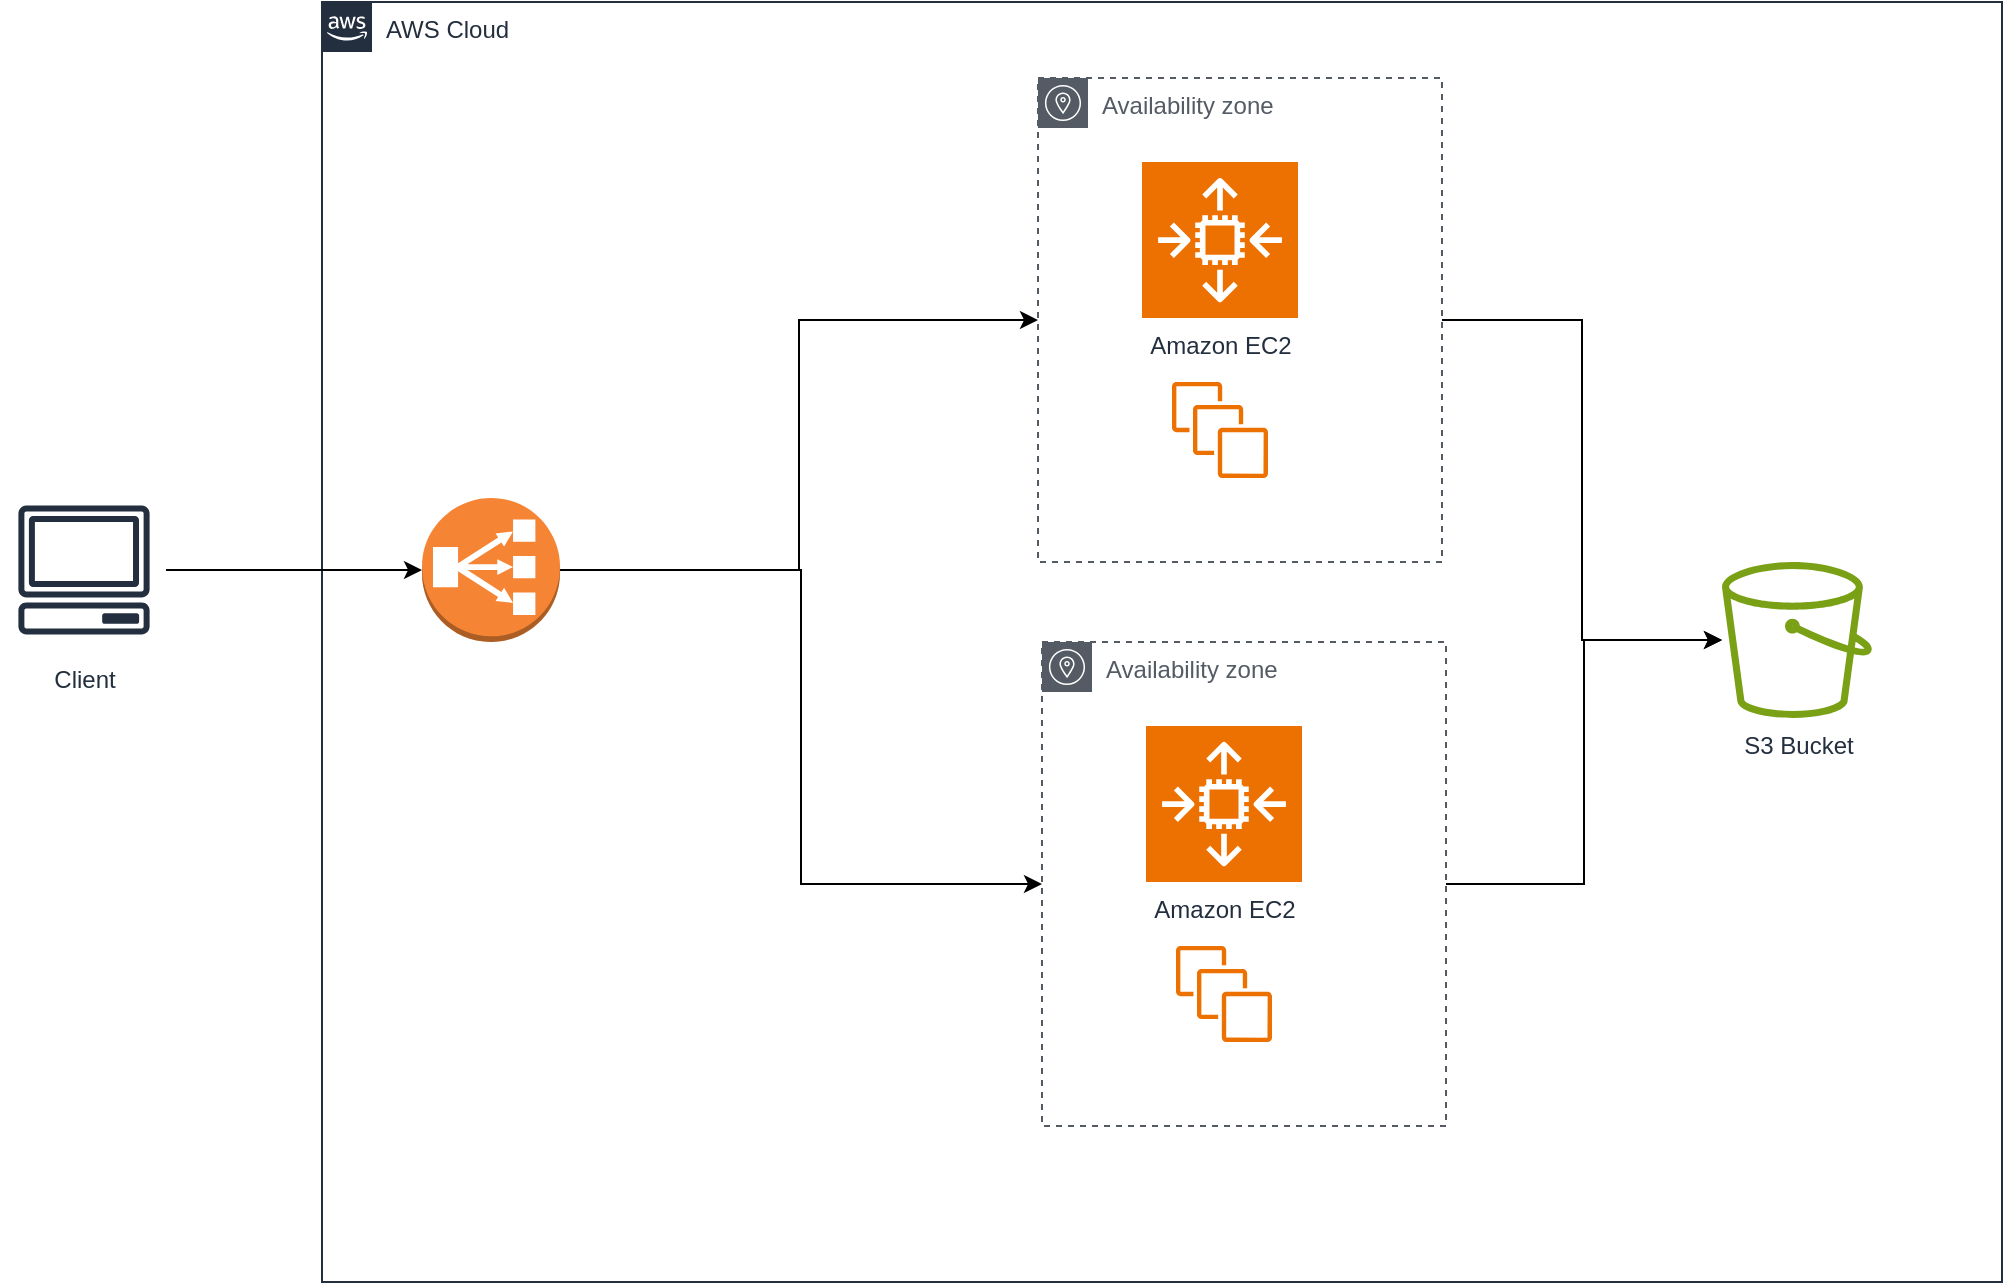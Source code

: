 <mxfile version="24.5.2" type="github">
  <diagram id="Ht1M8jgEwFfnCIfOTk4-" name="Page-1">
    <mxGraphModel dx="1434" dy="738" grid="1" gridSize="10" guides="1" tooltips="1" connect="1" arrows="1" fold="1" page="1" pageScale="1" pageWidth="1169" pageHeight="827" math="0" shadow="0">
      <root>
        <mxCell id="0" />
        <mxCell id="1" parent="0" />
        <mxCell id="UEzPUAAOIrF-is8g5C7q-74" value="AWS Cloud" style="points=[[0,0],[0.25,0],[0.5,0],[0.75,0],[1,0],[1,0.25],[1,0.5],[1,0.75],[1,1],[0.75,1],[0.5,1],[0.25,1],[0,1],[0,0.75],[0,0.5],[0,0.25]];outlineConnect=0;gradientColor=none;html=1;whiteSpace=wrap;fontSize=12;fontStyle=0;shape=mxgraph.aws4.group;grIcon=mxgraph.aws4.group_aws_cloud_alt;strokeColor=#232F3E;fillColor=none;verticalAlign=top;align=left;spacingLeft=30;fontColor=#232F3E;dashed=0;labelBackgroundColor=#ffffff;container=1;pointerEvents=0;collapsible=0;recursiveResize=0;" parent="1" vertex="1">
          <mxGeometry x="200" y="40" width="840" height="640" as="geometry" />
        </mxCell>
        <mxCell id="d8q0x18pSUNEZsN3Uu42-7" value="Amazon EC2" style="sketch=0;points=[[0,0,0],[0.25,0,0],[0.5,0,0],[0.75,0,0],[1,0,0],[0,1,0],[0.25,1,0],[0.5,1,0],[0.75,1,0],[1,1,0],[0,0.25,0],[0,0.5,0],[0,0.75,0],[1,0.25,0],[1,0.5,0],[1,0.75,0]];outlineConnect=0;fontColor=#232F3E;fillColor=#ED7100;strokeColor=#ffffff;dashed=0;verticalLabelPosition=bottom;verticalAlign=top;align=center;html=1;fontSize=12;fontStyle=0;aspect=fixed;shape=mxgraph.aws4.resourceIcon;resIcon=mxgraph.aws4.auto_scaling2;" vertex="1" parent="UEzPUAAOIrF-is8g5C7q-74">
          <mxGeometry x="410" y="80" width="78" height="78" as="geometry" />
        </mxCell>
        <mxCell id="d8q0x18pSUNEZsN3Uu42-9" value="" style="sketch=0;outlineConnect=0;fontColor=#232F3E;gradientColor=none;fillColor=#ED7100;strokeColor=none;dashed=0;verticalLabelPosition=bottom;verticalAlign=top;align=center;html=1;fontSize=12;fontStyle=0;aspect=fixed;pointerEvents=1;shape=mxgraph.aws4.instances;" vertex="1" parent="UEzPUAAOIrF-is8g5C7q-74">
          <mxGeometry x="425" y="190" width="48" height="48" as="geometry" />
        </mxCell>
        <mxCell id="d8q0x18pSUNEZsN3Uu42-26" style="edgeStyle=orthogonalEdgeStyle;rounded=0;orthogonalLoop=1;jettySize=auto;html=1;" edge="1" parent="UEzPUAAOIrF-is8g5C7q-74" source="d8q0x18pSUNEZsN3Uu42-15" target="d8q0x18pSUNEZsN3Uu42-22">
          <mxGeometry relative="1" as="geometry" />
        </mxCell>
        <mxCell id="d8q0x18pSUNEZsN3Uu42-27" style="edgeStyle=orthogonalEdgeStyle;rounded=0;orthogonalLoop=1;jettySize=auto;html=1;" edge="1" parent="UEzPUAAOIrF-is8g5C7q-74" source="d8q0x18pSUNEZsN3Uu42-15" target="d8q0x18pSUNEZsN3Uu42-25">
          <mxGeometry relative="1" as="geometry" />
        </mxCell>
        <mxCell id="d8q0x18pSUNEZsN3Uu42-15" value="" style="outlineConnect=0;dashed=0;verticalLabelPosition=bottom;verticalAlign=top;align=center;html=1;shape=mxgraph.aws3.classic_load_balancer;fillColor=#F58534;gradientColor=none;" vertex="1" parent="UEzPUAAOIrF-is8g5C7q-74">
          <mxGeometry x="50" y="248" width="69" height="72" as="geometry" />
        </mxCell>
        <mxCell id="d8q0x18pSUNEZsN3Uu42-29" style="edgeStyle=orthogonalEdgeStyle;rounded=0;orthogonalLoop=1;jettySize=auto;html=1;" edge="1" parent="UEzPUAAOIrF-is8g5C7q-74" source="d8q0x18pSUNEZsN3Uu42-22" target="d8q0x18pSUNEZsN3Uu42-28">
          <mxGeometry relative="1" as="geometry" />
        </mxCell>
        <mxCell id="d8q0x18pSUNEZsN3Uu42-22" value="Availability zone" style="sketch=0;outlineConnect=0;gradientColor=none;html=1;whiteSpace=wrap;fontSize=12;fontStyle=0;shape=mxgraph.aws4.group;grIcon=mxgraph.aws4.group_availability_zone;strokeColor=#545B64;fillColor=none;verticalAlign=top;align=left;spacingLeft=30;fontColor=#545B64;dashed=1;" vertex="1" parent="UEzPUAAOIrF-is8g5C7q-74">
          <mxGeometry x="358" y="38" width="202" height="242" as="geometry" />
        </mxCell>
        <mxCell id="d8q0x18pSUNEZsN3Uu42-23" value="Amazon EC2" style="sketch=0;points=[[0,0,0],[0.25,0,0],[0.5,0,0],[0.75,0,0],[1,0,0],[0,1,0],[0.25,1,0],[0.5,1,0],[0.75,1,0],[1,1,0],[0,0.25,0],[0,0.5,0],[0,0.75,0],[1,0.25,0],[1,0.5,0],[1,0.75,0]];outlineConnect=0;fontColor=#232F3E;fillColor=#ED7100;strokeColor=#ffffff;dashed=0;verticalLabelPosition=bottom;verticalAlign=top;align=center;html=1;fontSize=12;fontStyle=0;aspect=fixed;shape=mxgraph.aws4.resourceIcon;resIcon=mxgraph.aws4.auto_scaling2;" vertex="1" parent="UEzPUAAOIrF-is8g5C7q-74">
          <mxGeometry x="412" y="362" width="78" height="78" as="geometry" />
        </mxCell>
        <mxCell id="d8q0x18pSUNEZsN3Uu42-24" value="" style="sketch=0;outlineConnect=0;fontColor=#232F3E;gradientColor=none;fillColor=#ED7100;strokeColor=none;dashed=0;verticalLabelPosition=bottom;verticalAlign=top;align=center;html=1;fontSize=12;fontStyle=0;aspect=fixed;pointerEvents=1;shape=mxgraph.aws4.instances;" vertex="1" parent="UEzPUAAOIrF-is8g5C7q-74">
          <mxGeometry x="427" y="472" width="48" height="48" as="geometry" />
        </mxCell>
        <mxCell id="d8q0x18pSUNEZsN3Uu42-30" style="edgeStyle=orthogonalEdgeStyle;rounded=0;orthogonalLoop=1;jettySize=auto;html=1;" edge="1" parent="UEzPUAAOIrF-is8g5C7q-74" source="d8q0x18pSUNEZsN3Uu42-25" target="d8q0x18pSUNEZsN3Uu42-28">
          <mxGeometry relative="1" as="geometry" />
        </mxCell>
        <mxCell id="d8q0x18pSUNEZsN3Uu42-25" value="Availability zone" style="sketch=0;outlineConnect=0;gradientColor=none;html=1;whiteSpace=wrap;fontSize=12;fontStyle=0;shape=mxgraph.aws4.group;grIcon=mxgraph.aws4.group_availability_zone;strokeColor=#545B64;fillColor=none;verticalAlign=top;align=left;spacingLeft=30;fontColor=#545B64;dashed=1;" vertex="1" parent="UEzPUAAOIrF-is8g5C7q-74">
          <mxGeometry x="360" y="320" width="202" height="242" as="geometry" />
        </mxCell>
        <mxCell id="d8q0x18pSUNEZsN3Uu42-28" value="S3 Bucket" style="sketch=0;outlineConnect=0;fontColor=#232F3E;gradientColor=none;fillColor=#7AA116;strokeColor=none;dashed=0;verticalLabelPosition=bottom;verticalAlign=top;align=center;html=1;fontSize=12;fontStyle=0;aspect=fixed;pointerEvents=1;shape=mxgraph.aws4.bucket;" vertex="1" parent="UEzPUAAOIrF-is8g5C7q-74">
          <mxGeometry x="700" y="280" width="75" height="78" as="geometry" />
        </mxCell>
        <mxCell id="d8q0x18pSUNEZsN3Uu42-19" style="edgeStyle=orthogonalEdgeStyle;rounded=0;orthogonalLoop=1;jettySize=auto;html=1;" edge="1" parent="1" source="d8q0x18pSUNEZsN3Uu42-14" target="d8q0x18pSUNEZsN3Uu42-15">
          <mxGeometry relative="1" as="geometry" />
        </mxCell>
        <mxCell id="d8q0x18pSUNEZsN3Uu42-14" value="Client" style="sketch=0;outlineConnect=0;fontColor=#232F3E;gradientColor=none;strokeColor=#232F3E;fillColor=#ffffff;dashed=0;verticalLabelPosition=bottom;verticalAlign=top;align=center;html=1;fontSize=12;fontStyle=0;aspect=fixed;shape=mxgraph.aws4.resourceIcon;resIcon=mxgraph.aws4.client;" vertex="1" parent="1">
          <mxGeometry x="40" y="283" width="82" height="82" as="geometry" />
        </mxCell>
      </root>
    </mxGraphModel>
  </diagram>
</mxfile>
